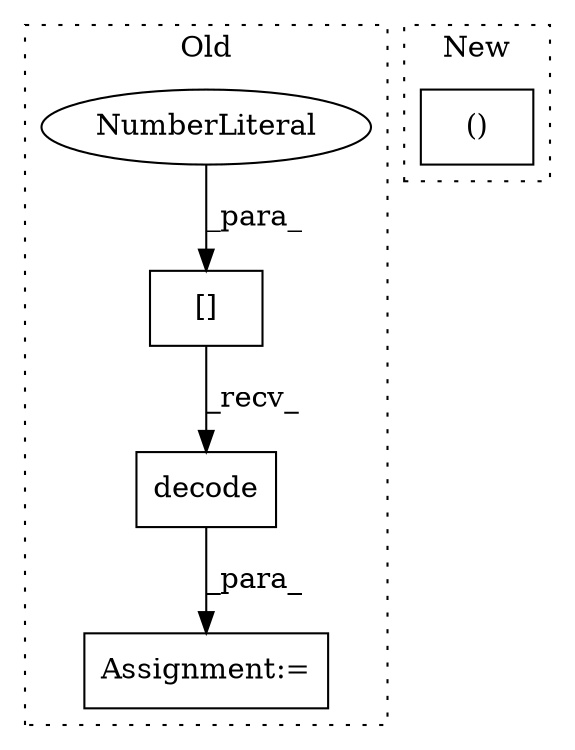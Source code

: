 digraph G {
subgraph cluster0 {
1 [label="decode" a="32" s="806" l="8" shape="box"];
3 [label="Assignment:=" a="7" s="793" l="1" shape="box"];
4 [label="[]" a="2" s="794,804" l="9,1" shape="box"];
5 [label="NumberLiteral" a="34" s="803" l="1" shape="ellipse"];
label = "Old";
style="dotted";
}
subgraph cluster1 {
2 [label="()" a="106" s="1900" l="34" shape="box"];
label = "New";
style="dotted";
}
1 -> 3 [label="_para_"];
4 -> 1 [label="_recv_"];
5 -> 4 [label="_para_"];
}